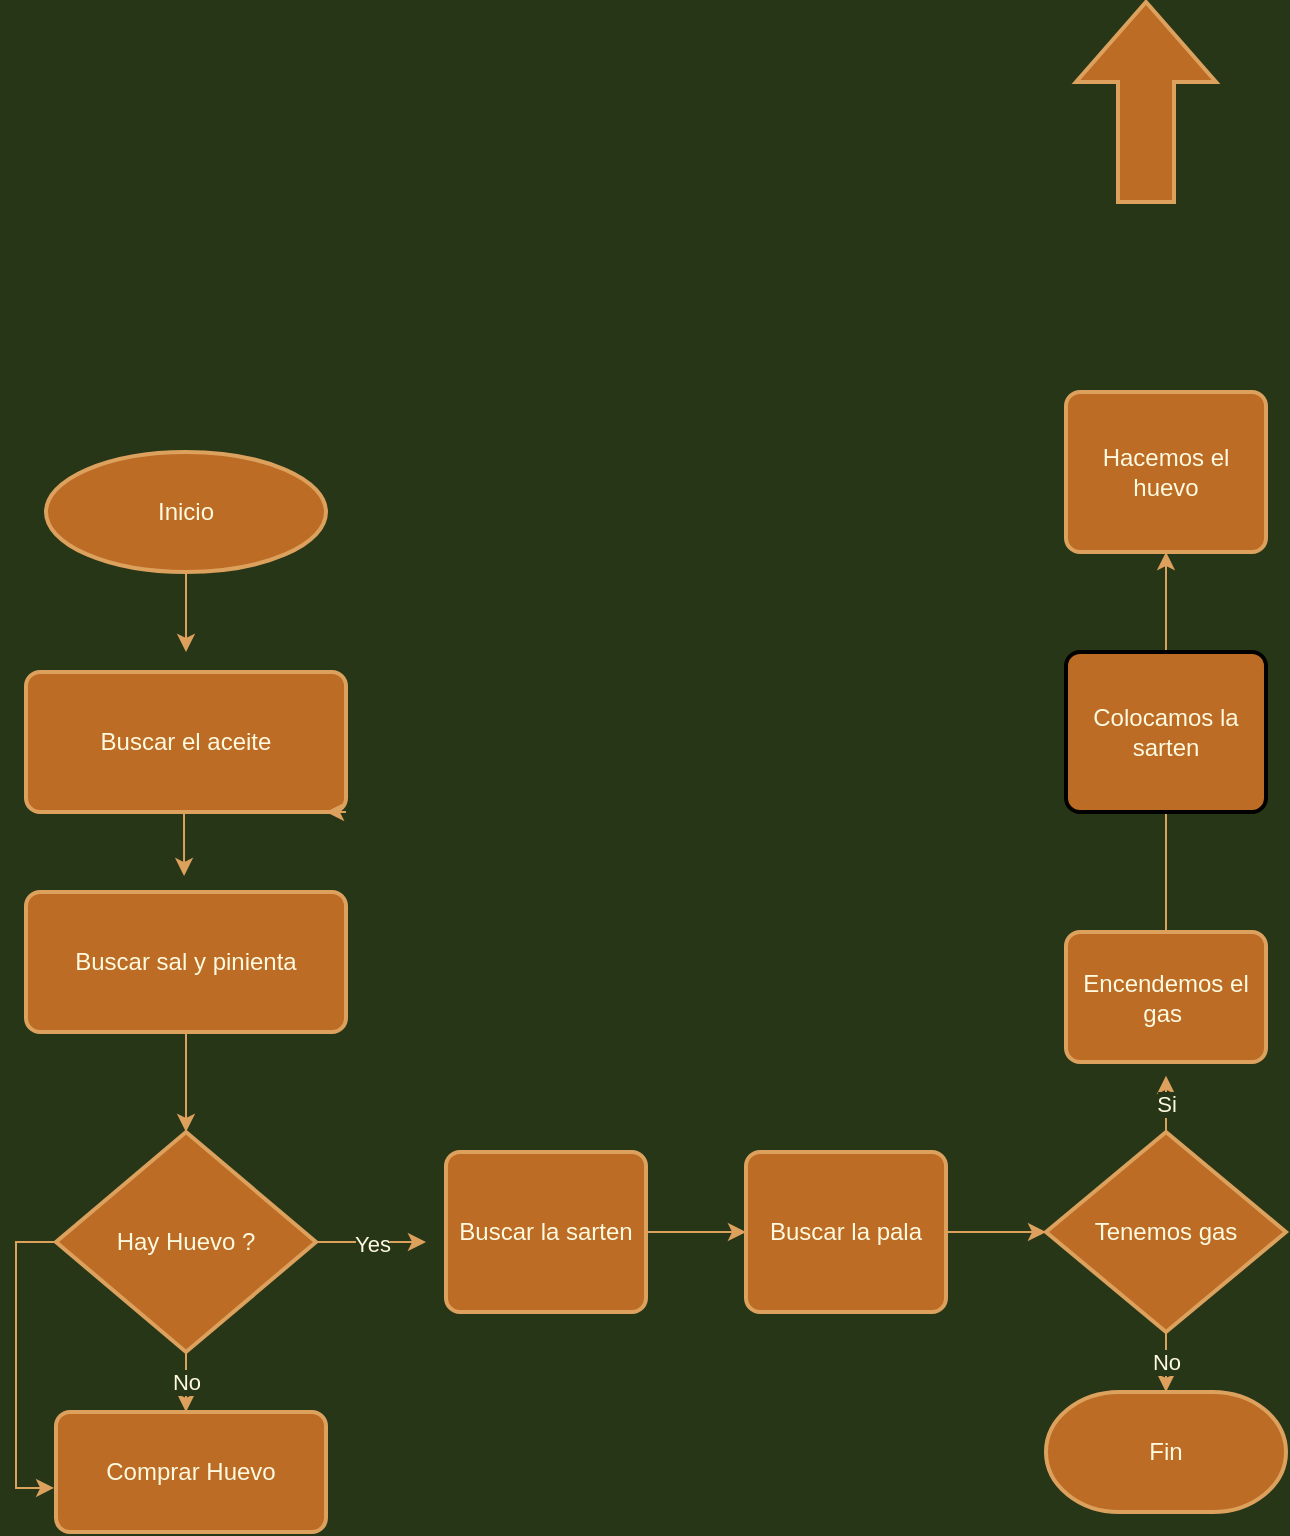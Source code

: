 <mxfile version="20.2.3" type="github"><diagram id="j24DrPOff47oLc61aFXJ" name="Página-1"><mxGraphModel dx="827" dy="1690" grid="1" gridSize="10" guides="1" tooltips="1" connect="1" arrows="1" fold="1" page="1" pageScale="1" pageWidth="827" pageHeight="1169" background="#283618" math="0" shadow="0"><root><mxCell id="0"/><mxCell id="1" parent="0"/><mxCell id="TAHZ0MPodgGmkfMwxM8j-3" style="edgeStyle=orthogonalEdgeStyle;rounded=0;orthogonalLoop=1;jettySize=auto;html=1;exitX=0.5;exitY=1;exitDx=0;exitDy=0;exitPerimeter=0;strokeColor=#DDA15E;fontColor=#FEFAE0;labelBackgroundColor=#283618;" parent="1" source="TAHZ0MPodgGmkfMwxM8j-2" edge="1"><mxGeometry relative="1" as="geometry"><mxPoint x="210" y="120" as="targetPoint"/></mxGeometry></mxCell><mxCell id="TAHZ0MPodgGmkfMwxM8j-2" value="Inicio" style="strokeWidth=2;html=1;shape=mxgraph.flowchart.start_1;whiteSpace=wrap;fillColor=#BC6C25;strokeColor=#DDA15E;fontColor=#FEFAE0;" parent="1" vertex="1"><mxGeometry x="140" y="20" width="140" height="60" as="geometry"/></mxCell><mxCell id="TAHZ0MPodgGmkfMwxM8j-7" style="edgeStyle=orthogonalEdgeStyle;rounded=0;orthogonalLoop=1;jettySize=auto;html=1;exitX=0.5;exitY=1;exitDx=0;exitDy=0;entryX=0.494;entryY=-0.114;entryDx=0;entryDy=0;entryPerimeter=0;strokeColor=#DDA15E;fontColor=#FEFAE0;labelBackgroundColor=#283618;" parent="1" source="TAHZ0MPodgGmkfMwxM8j-4" target="TAHZ0MPodgGmkfMwxM8j-5" edge="1"><mxGeometry relative="1" as="geometry"/></mxCell><mxCell id="TAHZ0MPodgGmkfMwxM8j-4" value="Buscar el aceite" style="rounded=1;whiteSpace=wrap;html=1;absoluteArcSize=1;arcSize=14;strokeWidth=2;fillColor=#BC6C25;strokeColor=#DDA15E;fontColor=#FEFAE0;" parent="1" vertex="1"><mxGeometry x="130" y="130" width="160" height="70" as="geometry"/></mxCell><mxCell id="TAHZ0MPodgGmkfMwxM8j-9" style="edgeStyle=orthogonalEdgeStyle;rounded=0;orthogonalLoop=1;jettySize=auto;html=1;exitX=0.5;exitY=1;exitDx=0;exitDy=0;entryX=0.5;entryY=0;entryDx=0;entryDy=0;entryPerimeter=0;strokeColor=#DDA15E;fontColor=#FEFAE0;labelBackgroundColor=#283618;" parent="1" source="TAHZ0MPodgGmkfMwxM8j-5" target="TAHZ0MPodgGmkfMwxM8j-8" edge="1"><mxGeometry relative="1" as="geometry"/></mxCell><mxCell id="TAHZ0MPodgGmkfMwxM8j-5" value="Buscar sal y pinienta" style="rounded=1;whiteSpace=wrap;html=1;absoluteArcSize=1;arcSize=14;strokeWidth=2;fillColor=#BC6C25;strokeColor=#DDA15E;fontColor=#FEFAE0;" parent="1" vertex="1"><mxGeometry x="130" y="240" width="160" height="70" as="geometry"/></mxCell><mxCell id="TAHZ0MPodgGmkfMwxM8j-6" style="edgeStyle=orthogonalEdgeStyle;rounded=0;orthogonalLoop=1;jettySize=auto;html=1;exitX=1;exitY=1;exitDx=0;exitDy=0;strokeColor=#DDA15E;fontColor=#FEFAE0;labelBackgroundColor=#283618;" parent="1" source="TAHZ0MPodgGmkfMwxM8j-4" edge="1"><mxGeometry relative="1" as="geometry"><mxPoint x="280" y="200" as="targetPoint"/></mxGeometry></mxCell><mxCell id="TAHZ0MPodgGmkfMwxM8j-10" value="Yes" style="edgeStyle=orthogonalEdgeStyle;rounded=0;orthogonalLoop=1;jettySize=auto;html=1;exitX=1;exitY=0.5;exitDx=0;exitDy=0;exitPerimeter=0;strokeColor=#DDA15E;fontColor=#FEFAE0;labelBackgroundColor=#283618;" parent="1" source="TAHZ0MPodgGmkfMwxM8j-8" edge="1"><mxGeometry relative="1" as="geometry"><mxPoint x="330" y="415" as="targetPoint"/></mxGeometry></mxCell><mxCell id="TAHZ0MPodgGmkfMwxM8j-11" value="No" style="edgeStyle=orthogonalEdgeStyle;rounded=0;orthogonalLoop=1;jettySize=auto;html=1;exitX=0.5;exitY=1;exitDx=0;exitDy=0;exitPerimeter=0;strokeColor=#DDA15E;fontColor=#FEFAE0;labelBackgroundColor=#283618;" parent="1" source="TAHZ0MPodgGmkfMwxM8j-8" edge="1"><mxGeometry relative="1" as="geometry"><mxPoint x="210" y="500" as="targetPoint"/></mxGeometry></mxCell><mxCell id="TAHZ0MPodgGmkfMwxM8j-13" style="edgeStyle=orthogonalEdgeStyle;rounded=0;orthogonalLoop=1;jettySize=auto;html=1;exitX=0;exitY=0.5;exitDx=0;exitDy=0;exitPerimeter=0;entryX=-0.007;entryY=0.633;entryDx=0;entryDy=0;entryPerimeter=0;strokeColor=#DDA15E;fontColor=#FEFAE0;labelBackgroundColor=#283618;" parent="1" source="TAHZ0MPodgGmkfMwxM8j-8" target="TAHZ0MPodgGmkfMwxM8j-12" edge="1"><mxGeometry relative="1" as="geometry"/></mxCell><mxCell id="TAHZ0MPodgGmkfMwxM8j-8" value="Hay Huevo ?" style="strokeWidth=2;html=1;shape=mxgraph.flowchart.decision;whiteSpace=wrap;fillColor=#BC6C25;strokeColor=#DDA15E;fontColor=#FEFAE0;" parent="1" vertex="1"><mxGeometry x="145" y="360" width="130" height="110" as="geometry"/></mxCell><mxCell id="TAHZ0MPodgGmkfMwxM8j-12" value="Comprar Huevo" style="rounded=1;whiteSpace=wrap;html=1;absoluteArcSize=1;arcSize=14;strokeWidth=2;fillColor=#BC6C25;strokeColor=#DDA15E;fontColor=#FEFAE0;" parent="1" vertex="1"><mxGeometry x="145" y="500" width="135" height="60" as="geometry"/></mxCell><mxCell id="TAHZ0MPodgGmkfMwxM8j-16" value="" style="edgeStyle=orthogonalEdgeStyle;rounded=0;orthogonalLoop=1;jettySize=auto;html=1;strokeColor=#DDA15E;fontColor=#FEFAE0;labelBackgroundColor=#283618;" parent="1" source="TAHZ0MPodgGmkfMwxM8j-14" target="TAHZ0MPodgGmkfMwxM8j-15" edge="1"><mxGeometry relative="1" as="geometry"/></mxCell><mxCell id="TAHZ0MPodgGmkfMwxM8j-14" value="Buscar la sarten" style="rounded=1;whiteSpace=wrap;html=1;absoluteArcSize=1;arcSize=14;strokeWidth=2;fillColor=#BC6C25;strokeColor=#DDA15E;fontColor=#FEFAE0;" parent="1" vertex="1"><mxGeometry x="340" y="370" width="100" height="80" as="geometry"/></mxCell><mxCell id="TAHZ0MPodgGmkfMwxM8j-18" style="edgeStyle=orthogonalEdgeStyle;rounded=0;orthogonalLoop=1;jettySize=auto;html=1;exitX=1;exitY=0.5;exitDx=0;exitDy=0;entryX=0;entryY=0.5;entryDx=0;entryDy=0;entryPerimeter=0;strokeColor=#DDA15E;fontColor=#FEFAE0;labelBackgroundColor=#283618;" parent="1" source="TAHZ0MPodgGmkfMwxM8j-15" target="TAHZ0MPodgGmkfMwxM8j-17" edge="1"><mxGeometry relative="1" as="geometry"/></mxCell><mxCell id="TAHZ0MPodgGmkfMwxM8j-15" value="Buscar la pala" style="rounded=1;whiteSpace=wrap;html=1;absoluteArcSize=1;arcSize=14;strokeWidth=2;fillColor=#BC6C25;strokeColor=#DDA15E;fontColor=#FEFAE0;" parent="1" vertex="1"><mxGeometry x="490" y="370" width="100" height="80" as="geometry"/></mxCell><mxCell id="TAHZ0MPodgGmkfMwxM8j-20" value="No" style="edgeStyle=orthogonalEdgeStyle;rounded=0;orthogonalLoop=1;jettySize=auto;html=1;strokeColor=#DDA15E;fontColor=#FEFAE0;labelBackgroundColor=#283618;" parent="1" source="TAHZ0MPodgGmkfMwxM8j-17" target="TAHZ0MPodgGmkfMwxM8j-19" edge="1"><mxGeometry relative="1" as="geometry"/></mxCell><mxCell id="TAHZ0MPodgGmkfMwxM8j-23" value="Si" style="edgeStyle=orthogonalEdgeStyle;rounded=0;orthogonalLoop=1;jettySize=auto;html=1;exitX=0.5;exitY=0;exitDx=0;exitDy=0;exitPerimeter=0;entryX=0.5;entryY=1.106;entryDx=0;entryDy=0;entryPerimeter=0;fontColor=#FEFAE0;strokeColor=#DDA15E;fillColor=#BC6C25;labelBackgroundColor=#283618;" parent="1" source="TAHZ0MPodgGmkfMwxM8j-17" target="TAHZ0MPodgGmkfMwxM8j-22" edge="1"><mxGeometry relative="1" as="geometry"/></mxCell><mxCell id="TAHZ0MPodgGmkfMwxM8j-17" value="Tenemos gas" style="strokeWidth=2;html=1;shape=mxgraph.flowchart.decision;whiteSpace=wrap;fillColor=#BC6C25;strokeColor=#DDA15E;fontColor=#FEFAE0;" parent="1" vertex="1"><mxGeometry x="640" y="360" width="120" height="100" as="geometry"/></mxCell><mxCell id="TAHZ0MPodgGmkfMwxM8j-19" value="Fin" style="strokeWidth=2;html=1;shape=mxgraph.flowchart.terminator;whiteSpace=wrap;fillColor=#BC6C25;strokeColor=#DDA15E;fontColor=#FEFAE0;" parent="1" vertex="1"><mxGeometry x="640" y="490" width="120" height="60" as="geometry"/></mxCell><mxCell id="TAHZ0MPodgGmkfMwxM8j-21" value="Hacemos el huevo" style="rounded=1;whiteSpace=wrap;html=1;absoluteArcSize=1;arcSize=14;strokeWidth=2;fontColor=#FEFAE0;fillColor=#BC6C25;strokeColor=#DDA15E;" parent="1" vertex="1"><mxGeometry x="650" y="-10" width="100" height="80" as="geometry"/></mxCell><mxCell id="TAHZ0MPodgGmkfMwxM8j-24" value="" style="edgeStyle=orthogonalEdgeStyle;rounded=0;orthogonalLoop=1;jettySize=auto;html=1;fontColor=#FEFAE0;strokeColor=#DDA15E;fillColor=#BC6C25;labelBackgroundColor=#283618;" parent="1" source="TAHZ0MPodgGmkfMwxM8j-22" target="TAHZ0MPodgGmkfMwxM8j-21" edge="1"><mxGeometry relative="1" as="geometry"/></mxCell><mxCell id="TAHZ0MPodgGmkfMwxM8j-22" value="Encendemos el gas&amp;nbsp;" style="rounded=1;whiteSpace=wrap;html=1;absoluteArcSize=1;arcSize=14;strokeWidth=2;fontColor=#FEFAE0;fillColor=#BC6C25;strokeColor=#DDA15E;" parent="1" vertex="1"><mxGeometry x="650" y="260" width="100" height="65" as="geometry"/></mxCell><mxCell id="TAHZ0MPodgGmkfMwxM8j-25" value="" style="verticalLabelPosition=bottom;verticalAlign=top;html=1;strokeWidth=2;shape=mxgraph.arrows2.arrow;dy=0.6;dx=40;notch=0;fontColor=#FEFAE0;fillColor=#BC6C25;rotation=-90;strokeColor=#DDA15E;" parent="1" vertex="1"><mxGeometry x="640" y="-190" width="100" height="70" as="geometry"/></mxCell><mxCell id="TAHZ0MPodgGmkfMwxM8j-26" value="Colocamos la sarten" style="rounded=1;whiteSpace=wrap;html=1;absoluteArcSize=1;arcSize=14;strokeWidth=2;fontColor=#FEFAE0;fillColor=#BC6C25;" parent="1" vertex="1"><mxGeometry x="650" y="120" width="100" height="80" as="geometry"/></mxCell></root></mxGraphModel></diagram></mxfile>